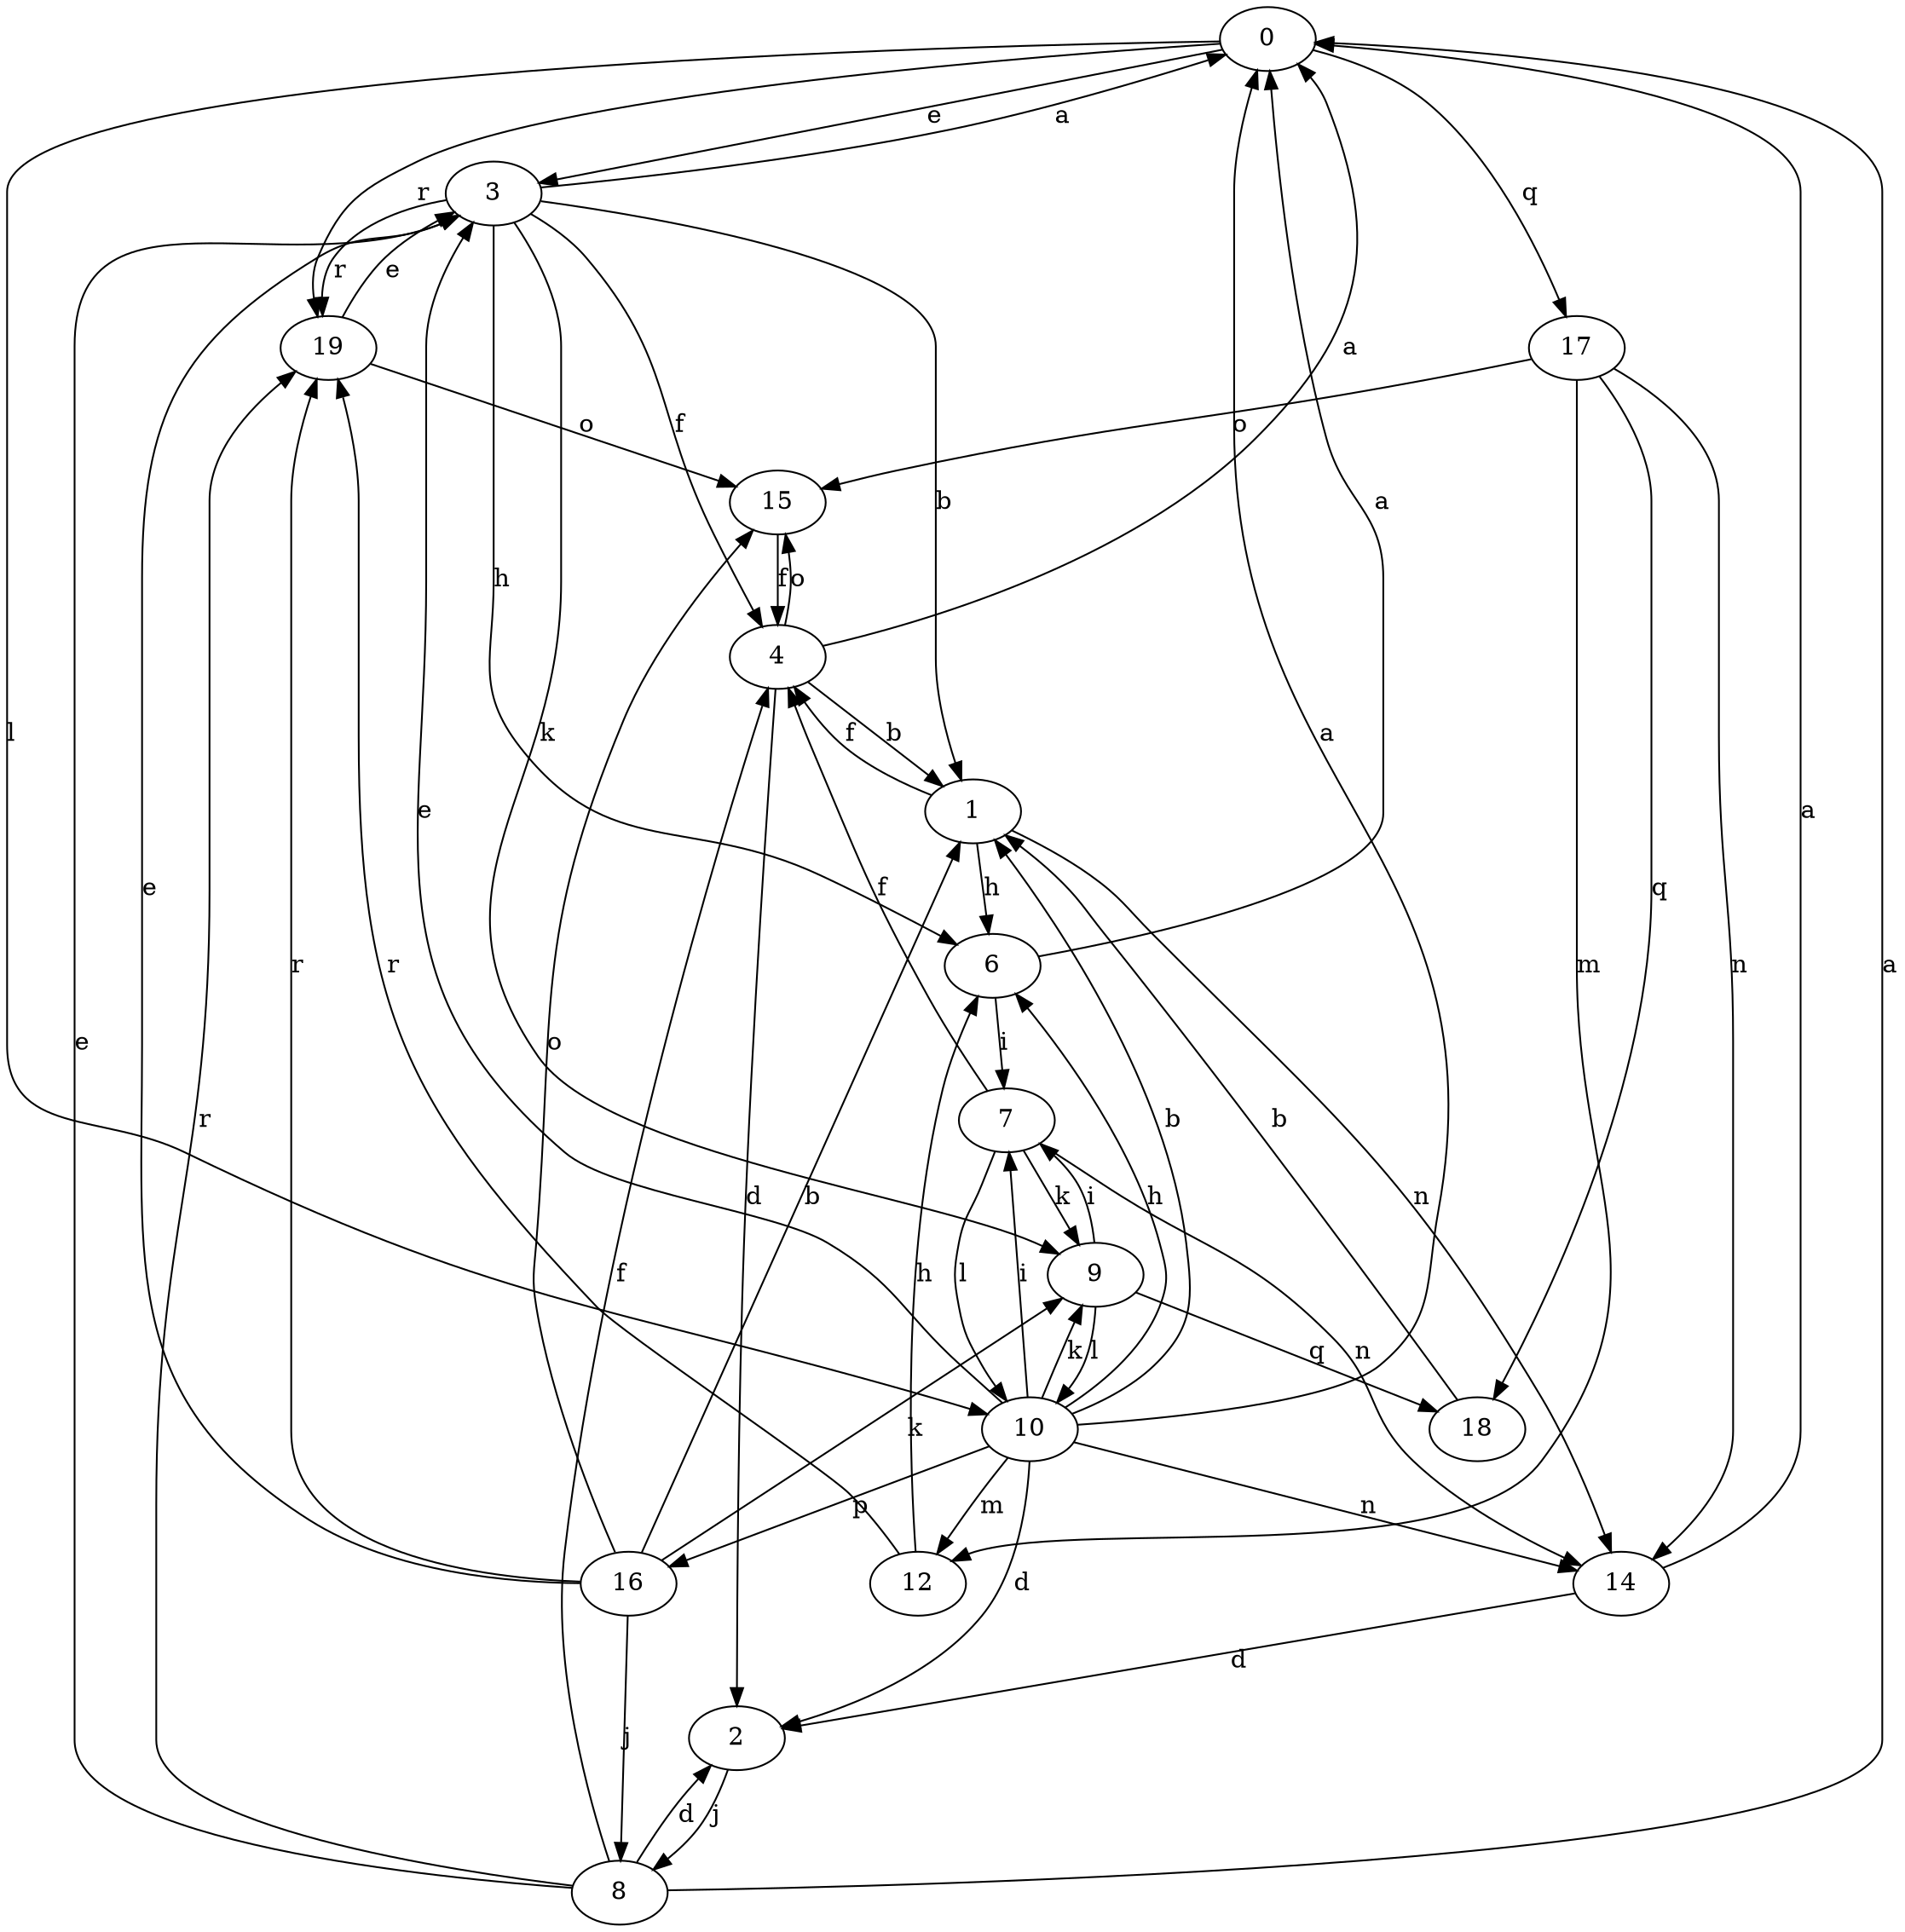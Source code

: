 strict digraph  {
0;
1;
2;
3;
4;
6;
7;
8;
9;
10;
12;
14;
15;
16;
17;
18;
19;
0 -> 3  [label=e];
0 -> 10  [label=l];
0 -> 17  [label=q];
0 -> 19  [label=r];
1 -> 4  [label=f];
1 -> 6  [label=h];
1 -> 14  [label=n];
2 -> 8  [label=j];
3 -> 0  [label=a];
3 -> 1  [label=b];
3 -> 4  [label=f];
3 -> 6  [label=h];
3 -> 9  [label=k];
3 -> 19  [label=r];
4 -> 0  [label=a];
4 -> 1  [label=b];
4 -> 2  [label=d];
4 -> 15  [label=o];
6 -> 0  [label=a];
6 -> 7  [label=i];
7 -> 4  [label=f];
7 -> 9  [label=k];
7 -> 10  [label=l];
7 -> 14  [label=n];
8 -> 0  [label=a];
8 -> 2  [label=d];
8 -> 3  [label=e];
8 -> 4  [label=f];
8 -> 19  [label=r];
9 -> 7  [label=i];
9 -> 10  [label=l];
9 -> 18  [label=q];
10 -> 0  [label=a];
10 -> 1  [label=b];
10 -> 2  [label=d];
10 -> 3  [label=e];
10 -> 6  [label=h];
10 -> 7  [label=i];
10 -> 9  [label=k];
10 -> 12  [label=m];
10 -> 14  [label=n];
10 -> 16  [label=p];
12 -> 6  [label=h];
12 -> 19  [label=r];
14 -> 0  [label=a];
14 -> 2  [label=d];
15 -> 4  [label=f];
16 -> 1  [label=b];
16 -> 3  [label=e];
16 -> 8  [label=j];
16 -> 9  [label=k];
16 -> 15  [label=o];
16 -> 19  [label=r];
17 -> 12  [label=m];
17 -> 14  [label=n];
17 -> 15  [label=o];
17 -> 18  [label=q];
18 -> 1  [label=b];
19 -> 3  [label=e];
19 -> 15  [label=o];
}
